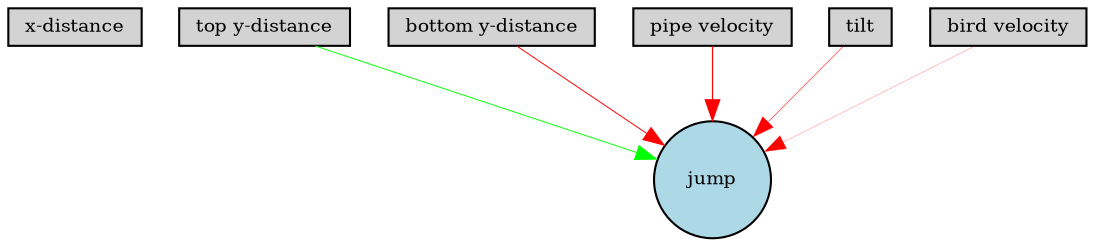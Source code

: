 digraph {
	node [fontsize=9 height=0.2 shape=circle width=0.2]
	"x-distance" [fillcolor=lightgray shape=box style=filled]
	"top y-distance" [fillcolor=lightgray shape=box style=filled]
	"bottom y-distance" [fillcolor=lightgray shape=box style=filled]
	"pipe velocity" [fillcolor=lightgray shape=box style=filled]
	tilt [fillcolor=lightgray shape=box style=filled]
	"bird velocity" [fillcolor=lightgray shape=box style=filled]
	jump [fillcolor=lightblue style=filled]
	"top y-distance" -> jump [color=green penwidth=0.4460039487604597 style=solid]
	"bottom y-distance" -> jump [color=red penwidth=0.46303308537294097 style=solid]
	"pipe velocity" -> jump [color=red penwidth=0.5697071979983722 style=solid]
	tilt -> jump [color=red penwidth=0.24687000372008452 style=solid]
	"bird velocity" -> jump [color=red penwidth=0.10816559715936347 style=solid]
}
